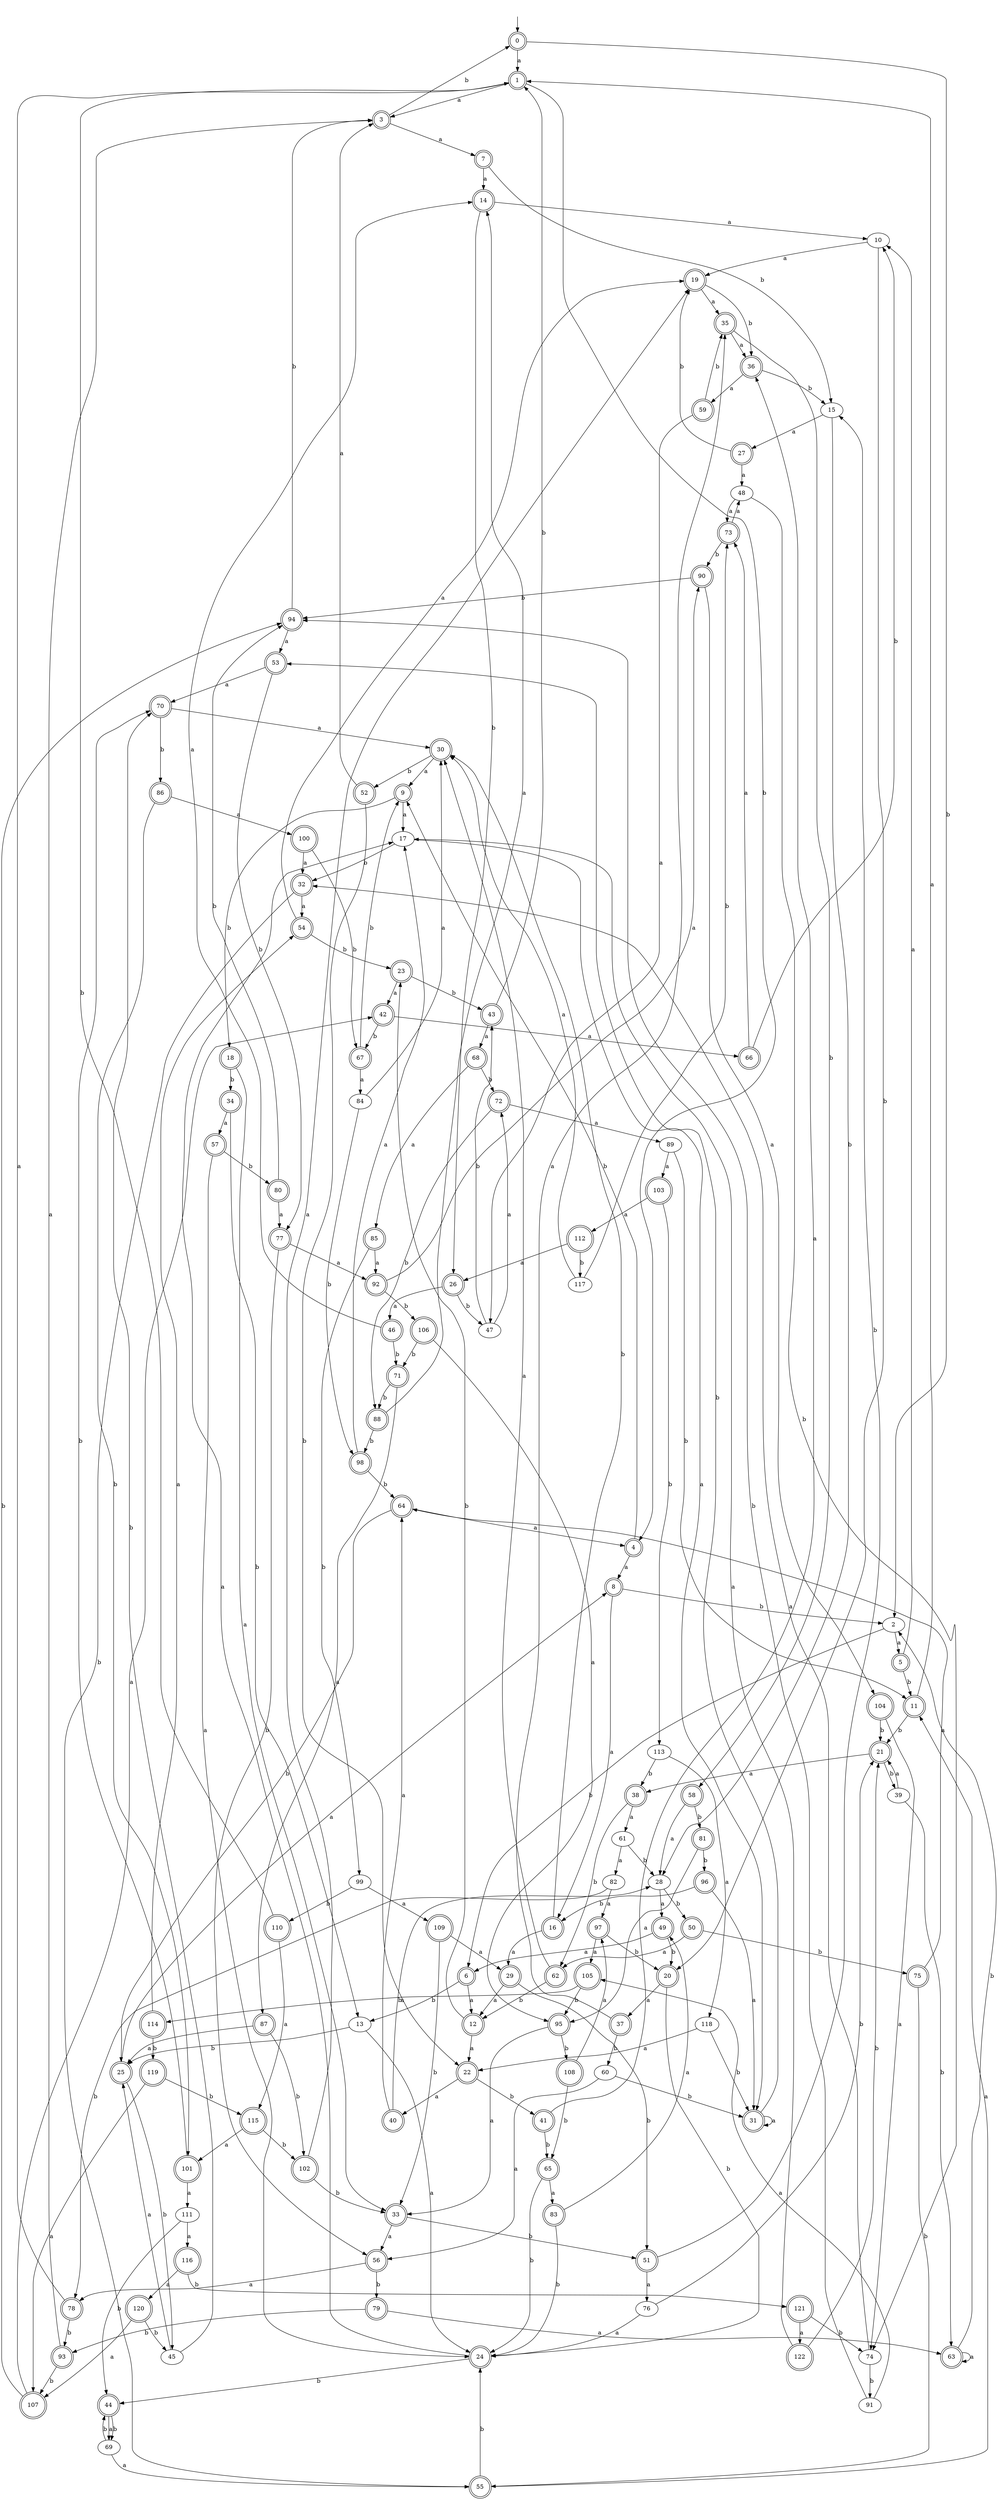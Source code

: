 digraph RandomDFA {
  __start0 [label="", shape=none];
  __start0 -> 0 [label=""];
  0 [shape=circle] [shape=doublecircle]
  0 -> 1 [label="a"]
  0 -> 2 [label="b"]
  1 [shape=doublecircle]
  1 -> 3 [label="a"]
  1 -> 4 [label="b"]
  2
  2 -> 5 [label="a"]
  2 -> 6 [label="b"]
  3 [shape=doublecircle]
  3 -> 7 [label="a"]
  3 -> 0 [label="b"]
  4 [shape=doublecircle]
  4 -> 8 [label="a"]
  4 -> 9 [label="b"]
  5 [shape=doublecircle]
  5 -> 10 [label="a"]
  5 -> 11 [label="b"]
  6 [shape=doublecircle]
  6 -> 12 [label="a"]
  6 -> 13 [label="b"]
  7 [shape=doublecircle]
  7 -> 14 [label="a"]
  7 -> 15 [label="b"]
  8 [shape=doublecircle]
  8 -> 16 [label="a"]
  8 -> 2 [label="b"]
  9 [shape=doublecircle]
  9 -> 17 [label="a"]
  9 -> 18 [label="b"]
  10
  10 -> 19 [label="a"]
  10 -> 20 [label="b"]
  11 [shape=doublecircle]
  11 -> 1 [label="a"]
  11 -> 21 [label="b"]
  12 [shape=doublecircle]
  12 -> 22 [label="a"]
  12 -> 23 [label="b"]
  13
  13 -> 24 [label="a"]
  13 -> 25 [label="b"]
  14 [shape=doublecircle]
  14 -> 10 [label="a"]
  14 -> 26 [label="b"]
  15
  15 -> 27 [label="a"]
  15 -> 28 [label="b"]
  16 [shape=doublecircle]
  16 -> 29 [label="a"]
  16 -> 30 [label="b"]
  17
  17 -> 31 [label="a"]
  17 -> 32 [label="b"]
  18 [shape=doublecircle]
  18 -> 33 [label="a"]
  18 -> 34 [label="b"]
  19 [shape=doublecircle]
  19 -> 35 [label="a"]
  19 -> 36 [label="b"]
  20 [shape=doublecircle]
  20 -> 37 [label="a"]
  20 -> 24 [label="b"]
  21 [shape=doublecircle]
  21 -> 38 [label="a"]
  21 -> 39 [label="b"]
  22 [shape=doublecircle]
  22 -> 40 [label="a"]
  22 -> 41 [label="b"]
  23 [shape=doublecircle]
  23 -> 42 [label="a"]
  23 -> 43 [label="b"]
  24 [shape=doublecircle]
  24 -> 17 [label="a"]
  24 -> 44 [label="b"]
  25 [shape=doublecircle]
  25 -> 8 [label="a"]
  25 -> 45 [label="b"]
  26 [shape=doublecircle]
  26 -> 46 [label="a"]
  26 -> 47 [label="b"]
  27 [shape=doublecircle]
  27 -> 48 [label="a"]
  27 -> 19 [label="b"]
  28
  28 -> 49 [label="a"]
  28 -> 50 [label="b"]
  29 [shape=doublecircle]
  29 -> 12 [label="a"]
  29 -> 51 [label="b"]
  30 [shape=doublecircle]
  30 -> 9 [label="a"]
  30 -> 52 [label="b"]
  31 [shape=doublecircle]
  31 -> 31 [label="a"]
  31 -> 53 [label="b"]
  32 [shape=doublecircle]
  32 -> 54 [label="a"]
  32 -> 55 [label="b"]
  33 [shape=doublecircle]
  33 -> 56 [label="a"]
  33 -> 51 [label="b"]
  34 [shape=doublecircle]
  34 -> 57 [label="a"]
  34 -> 13 [label="b"]
  35 [shape=doublecircle]
  35 -> 36 [label="a"]
  35 -> 58 [label="b"]
  36 [shape=doublecircle]
  36 -> 59 [label="a"]
  36 -> 15 [label="b"]
  37 [shape=doublecircle]
  37 -> 35 [label="a"]
  37 -> 60 [label="b"]
  38 [shape=doublecircle]
  38 -> 61 [label="a"]
  38 -> 62 [label="b"]
  39
  39 -> 21 [label="a"]
  39 -> 63 [label="b"]
  40 [shape=doublecircle]
  40 -> 64 [label="a"]
  40 -> 28 [label="b"]
  41 [shape=doublecircle]
  41 -> 36 [label="a"]
  41 -> 65 [label="b"]
  42 [shape=doublecircle]
  42 -> 66 [label="a"]
  42 -> 67 [label="b"]
  43 [shape=doublecircle]
  43 -> 68 [label="a"]
  43 -> 1 [label="b"]
  44 [shape=doublecircle]
  44 -> 69 [label="a"]
  44 -> 69 [label="b"]
  45
  45 -> 25 [label="a"]
  45 -> 70 [label="b"]
  46 [shape=doublecircle]
  46 -> 14 [label="a"]
  46 -> 71 [label="b"]
  47
  47 -> 72 [label="a"]
  47 -> 43 [label="b"]
  48
  48 -> 73 [label="a"]
  48 -> 74 [label="b"]
  49 [shape=doublecircle]
  49 -> 6 [label="a"]
  49 -> 20 [label="b"]
  50 [shape=doublecircle]
  50 -> 62 [label="a"]
  50 -> 75 [label="b"]
  51 [shape=doublecircle]
  51 -> 76 [label="a"]
  51 -> 15 [label="b"]
  52 [shape=doublecircle]
  52 -> 3 [label="a"]
  52 -> 22 [label="b"]
  53 [shape=doublecircle]
  53 -> 70 [label="a"]
  53 -> 77 [label="b"]
  54 [shape=doublecircle]
  54 -> 19 [label="a"]
  54 -> 23 [label="b"]
  55 [shape=doublecircle]
  55 -> 11 [label="a"]
  55 -> 24 [label="b"]
  56 [shape=doublecircle]
  56 -> 78 [label="a"]
  56 -> 79 [label="b"]
  57 [shape=doublecircle]
  57 -> 24 [label="a"]
  57 -> 80 [label="b"]
  58 [shape=doublecircle]
  58 -> 28 [label="a"]
  58 -> 81 [label="b"]
  59 [shape=doublecircle]
  59 -> 47 [label="a"]
  59 -> 35 [label="b"]
  60
  60 -> 56 [label="a"]
  60 -> 31 [label="b"]
  61
  61 -> 82 [label="a"]
  61 -> 28 [label="b"]
  62 [shape=doublecircle]
  62 -> 30 [label="a"]
  62 -> 12 [label="b"]
  63 [shape=doublecircle]
  63 -> 63 [label="a"]
  63 -> 2 [label="b"]
  64 [shape=doublecircle]
  64 -> 4 [label="a"]
  64 -> 25 [label="b"]
  65 [shape=doublecircle]
  65 -> 83 [label="a"]
  65 -> 24 [label="b"]
  66 [shape=doublecircle]
  66 -> 73 [label="a"]
  66 -> 10 [label="b"]
  67 [shape=doublecircle]
  67 -> 84 [label="a"]
  67 -> 9 [label="b"]
  68 [shape=doublecircle]
  68 -> 85 [label="a"]
  68 -> 72 [label="b"]
  69
  69 -> 55 [label="a"]
  69 -> 44 [label="b"]
  70 [shape=doublecircle]
  70 -> 30 [label="a"]
  70 -> 86 [label="b"]
  71 [shape=doublecircle]
  71 -> 87 [label="a"]
  71 -> 88 [label="b"]
  72 [shape=doublecircle]
  72 -> 89 [label="a"]
  72 -> 88 [label="b"]
  73 [shape=doublecircle]
  73 -> 48 [label="a"]
  73 -> 90 [label="b"]
  74
  74 -> 32 [label="a"]
  74 -> 91 [label="b"]
  75 [shape=doublecircle]
  75 -> 64 [label="a"]
  75 -> 55 [label="b"]
  76
  76 -> 24 [label="a"]
  76 -> 21 [label="b"]
  77 [shape=doublecircle]
  77 -> 92 [label="a"]
  77 -> 56 [label="b"]
  78 [shape=doublecircle]
  78 -> 1 [label="a"]
  78 -> 93 [label="b"]
  79 [shape=doublecircle]
  79 -> 63 [label="a"]
  79 -> 93 [label="b"]
  80 [shape=doublecircle]
  80 -> 77 [label="a"]
  80 -> 94 [label="b"]
  81 [shape=doublecircle]
  81 -> 95 [label="a"]
  81 -> 96 [label="b"]
  82
  82 -> 97 [label="a"]
  82 -> 78 [label="b"]
  83 [shape=doublecircle]
  83 -> 49 [label="a"]
  83 -> 24 [label="b"]
  84
  84 -> 30 [label="a"]
  84 -> 98 [label="b"]
  85 [shape=doublecircle]
  85 -> 92 [label="a"]
  85 -> 99 [label="b"]
  86 [shape=doublecircle]
  86 -> 100 [label="a"]
  86 -> 101 [label="b"]
  87 [shape=doublecircle]
  87 -> 25 [label="a"]
  87 -> 102 [label="b"]
  88 [shape=doublecircle]
  88 -> 14 [label="a"]
  88 -> 98 [label="b"]
  89
  89 -> 103 [label="a"]
  89 -> 11 [label="b"]
  90 [shape=doublecircle]
  90 -> 104 [label="a"]
  90 -> 94 [label="b"]
  91
  91 -> 105 [label="a"]
  91 -> 94 [label="b"]
  92 [shape=doublecircle]
  92 -> 90 [label="a"]
  92 -> 106 [label="b"]
  93 [shape=doublecircle]
  93 -> 3 [label="a"]
  93 -> 107 [label="b"]
  94 [shape=doublecircle]
  94 -> 53 [label="a"]
  94 -> 3 [label="b"]
  95 [shape=doublecircle]
  95 -> 33 [label="a"]
  95 -> 108 [label="b"]
  96 [shape=doublecircle]
  96 -> 31 [label="a"]
  96 -> 16 [label="b"]
  97 [shape=doublecircle]
  97 -> 105 [label="a"]
  97 -> 20 [label="b"]
  98 [shape=doublecircle]
  98 -> 17 [label="a"]
  98 -> 64 [label="b"]
  99
  99 -> 109 [label="a"]
  99 -> 110 [label="b"]
  100 [shape=doublecircle]
  100 -> 32 [label="a"]
  100 -> 67 [label="b"]
  101 [shape=doublecircle]
  101 -> 111 [label="a"]
  101 -> 70 [label="b"]
  102 [shape=doublecircle]
  102 -> 19 [label="a"]
  102 -> 33 [label="b"]
  103 [shape=doublecircle]
  103 -> 112 [label="a"]
  103 -> 113 [label="b"]
  104 [shape=doublecircle]
  104 -> 74 [label="a"]
  104 -> 21 [label="b"]
  105 [shape=doublecircle]
  105 -> 114 [label="a"]
  105 -> 95 [label="b"]
  106 [shape=doublecircle]
  106 -> 95 [label="a"]
  106 -> 71 [label="b"]
  107 [shape=doublecircle]
  107 -> 42 [label="a"]
  107 -> 94 [label="b"]
  108 [shape=doublecircle]
  108 -> 97 [label="a"]
  108 -> 65 [label="b"]
  109 [shape=doublecircle]
  109 -> 29 [label="a"]
  109 -> 33 [label="b"]
  110 [shape=doublecircle]
  110 -> 115 [label="a"]
  110 -> 1 [label="b"]
  111
  111 -> 116 [label="a"]
  111 -> 44 [label="b"]
  112 [shape=doublecircle]
  112 -> 26 [label="a"]
  112 -> 117 [label="b"]
  113
  113 -> 118 [label="a"]
  113 -> 38 [label="b"]
  114 [shape=doublecircle]
  114 -> 54 [label="a"]
  114 -> 119 [label="b"]
  115 [shape=doublecircle]
  115 -> 101 [label="a"]
  115 -> 102 [label="b"]
  116 [shape=doublecircle]
  116 -> 120 [label="a"]
  116 -> 121 [label="b"]
  117
  117 -> 30 [label="a"]
  117 -> 73 [label="b"]
  118
  118 -> 22 [label="a"]
  118 -> 31 [label="b"]
  119 [shape=doublecircle]
  119 -> 107 [label="a"]
  119 -> 115 [label="b"]
  120 [shape=doublecircle]
  120 -> 107 [label="a"]
  120 -> 45 [label="b"]
  121 [shape=doublecircle]
  121 -> 122 [label="a"]
  121 -> 74 [label="b"]
  122 [shape=doublecircle]
  122 -> 17 [label="a"]
  122 -> 21 [label="b"]
}
